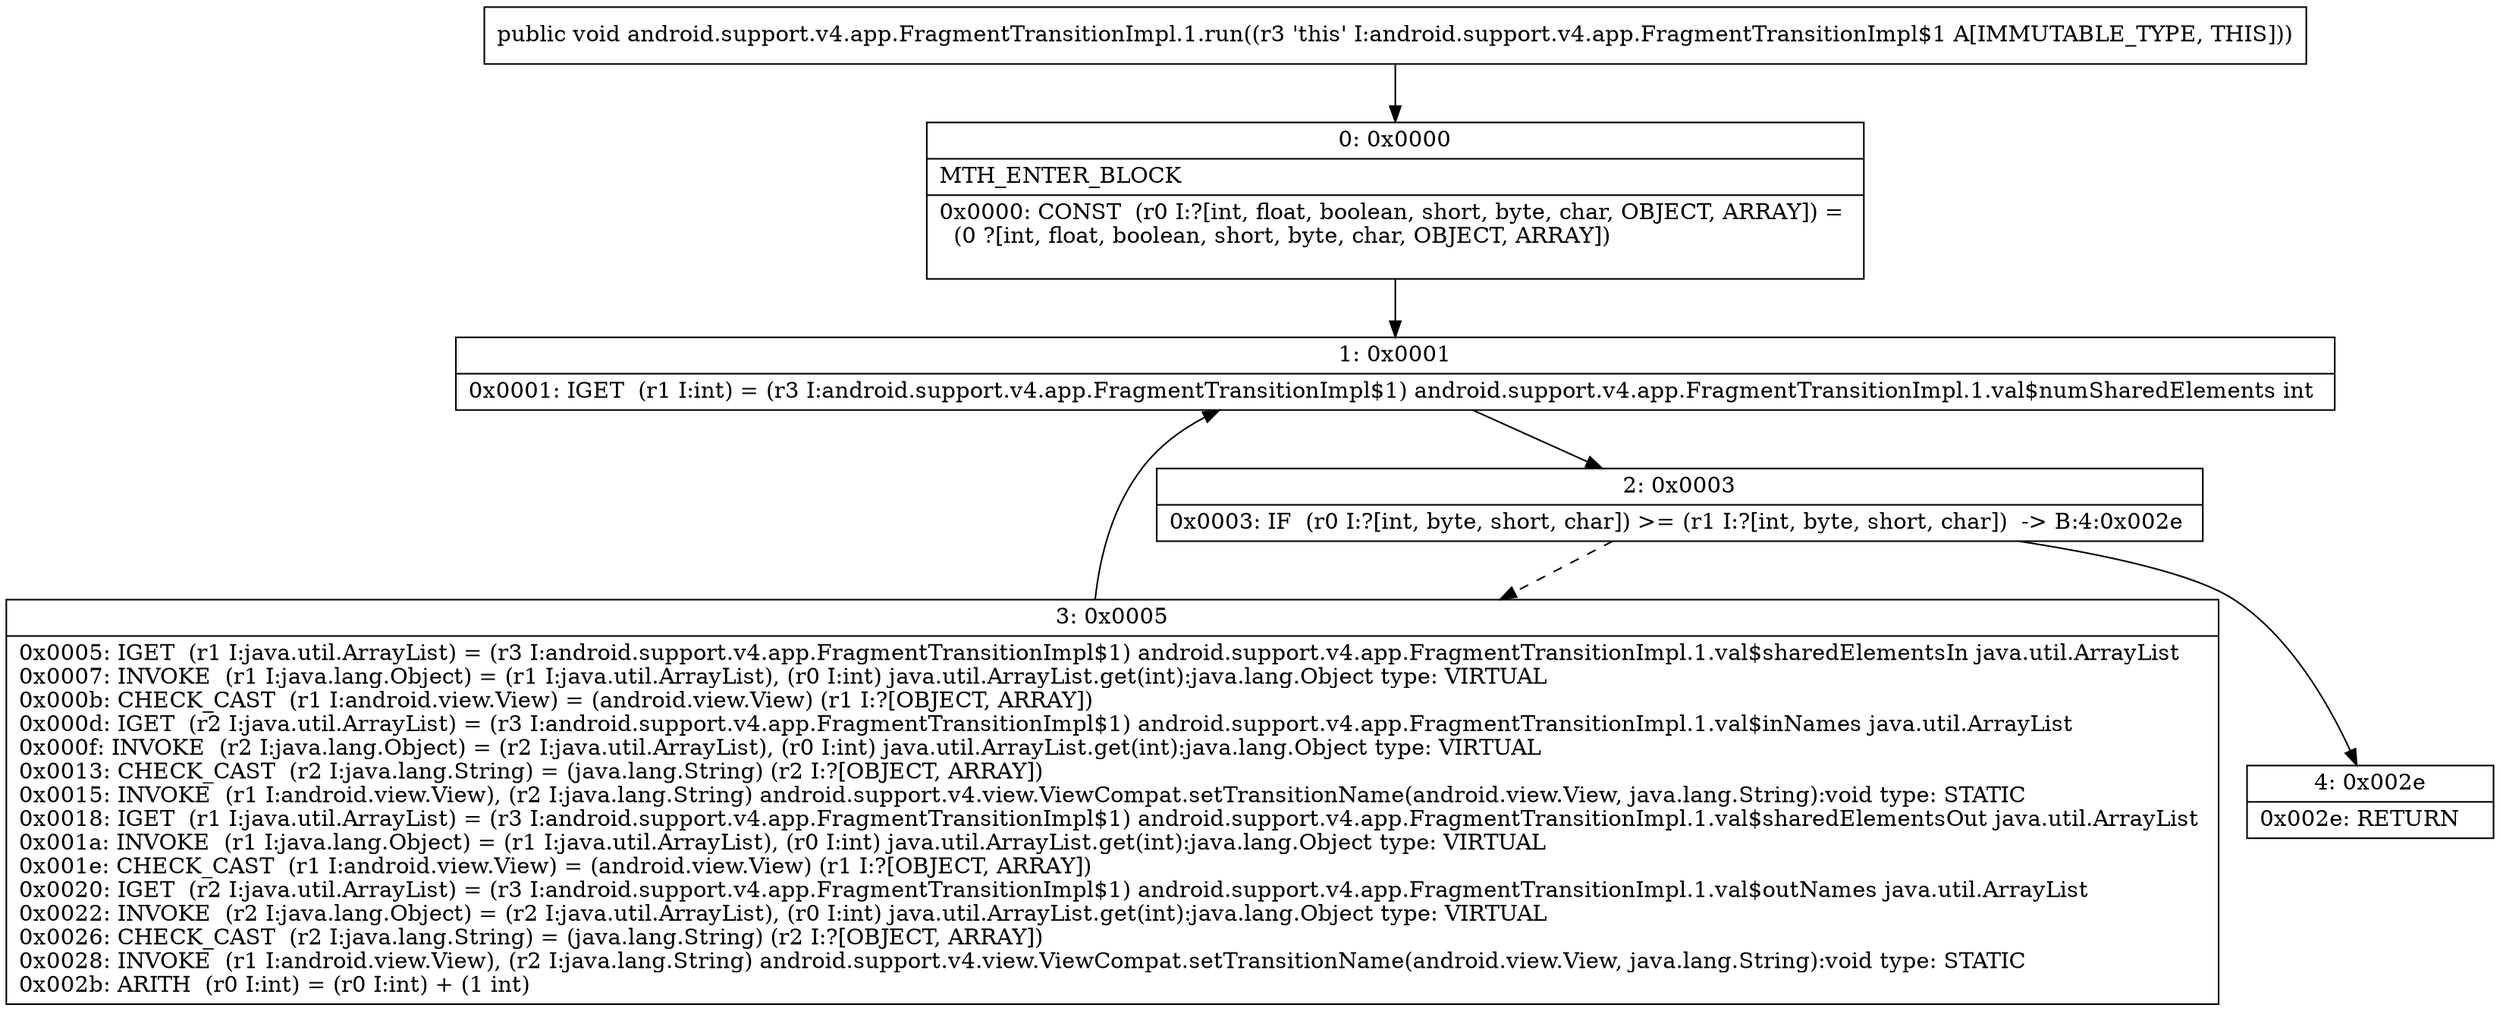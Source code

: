 digraph "CFG forandroid.support.v4.app.FragmentTransitionImpl.1.run()V" {
Node_0 [shape=record,label="{0\:\ 0x0000|MTH_ENTER_BLOCK\l|0x0000: CONST  (r0 I:?[int, float, boolean, short, byte, char, OBJECT, ARRAY]) = \l  (0 ?[int, float, boolean, short, byte, char, OBJECT, ARRAY])\l \l}"];
Node_1 [shape=record,label="{1\:\ 0x0001|0x0001: IGET  (r1 I:int) = (r3 I:android.support.v4.app.FragmentTransitionImpl$1) android.support.v4.app.FragmentTransitionImpl.1.val$numSharedElements int \l}"];
Node_2 [shape=record,label="{2\:\ 0x0003|0x0003: IF  (r0 I:?[int, byte, short, char]) \>= (r1 I:?[int, byte, short, char])  \-\> B:4:0x002e \l}"];
Node_3 [shape=record,label="{3\:\ 0x0005|0x0005: IGET  (r1 I:java.util.ArrayList) = (r3 I:android.support.v4.app.FragmentTransitionImpl$1) android.support.v4.app.FragmentTransitionImpl.1.val$sharedElementsIn java.util.ArrayList \l0x0007: INVOKE  (r1 I:java.lang.Object) = (r1 I:java.util.ArrayList), (r0 I:int) java.util.ArrayList.get(int):java.lang.Object type: VIRTUAL \l0x000b: CHECK_CAST  (r1 I:android.view.View) = (android.view.View) (r1 I:?[OBJECT, ARRAY]) \l0x000d: IGET  (r2 I:java.util.ArrayList) = (r3 I:android.support.v4.app.FragmentTransitionImpl$1) android.support.v4.app.FragmentTransitionImpl.1.val$inNames java.util.ArrayList \l0x000f: INVOKE  (r2 I:java.lang.Object) = (r2 I:java.util.ArrayList), (r0 I:int) java.util.ArrayList.get(int):java.lang.Object type: VIRTUAL \l0x0013: CHECK_CAST  (r2 I:java.lang.String) = (java.lang.String) (r2 I:?[OBJECT, ARRAY]) \l0x0015: INVOKE  (r1 I:android.view.View), (r2 I:java.lang.String) android.support.v4.view.ViewCompat.setTransitionName(android.view.View, java.lang.String):void type: STATIC \l0x0018: IGET  (r1 I:java.util.ArrayList) = (r3 I:android.support.v4.app.FragmentTransitionImpl$1) android.support.v4.app.FragmentTransitionImpl.1.val$sharedElementsOut java.util.ArrayList \l0x001a: INVOKE  (r1 I:java.lang.Object) = (r1 I:java.util.ArrayList), (r0 I:int) java.util.ArrayList.get(int):java.lang.Object type: VIRTUAL \l0x001e: CHECK_CAST  (r1 I:android.view.View) = (android.view.View) (r1 I:?[OBJECT, ARRAY]) \l0x0020: IGET  (r2 I:java.util.ArrayList) = (r3 I:android.support.v4.app.FragmentTransitionImpl$1) android.support.v4.app.FragmentTransitionImpl.1.val$outNames java.util.ArrayList \l0x0022: INVOKE  (r2 I:java.lang.Object) = (r2 I:java.util.ArrayList), (r0 I:int) java.util.ArrayList.get(int):java.lang.Object type: VIRTUAL \l0x0026: CHECK_CAST  (r2 I:java.lang.String) = (java.lang.String) (r2 I:?[OBJECT, ARRAY]) \l0x0028: INVOKE  (r1 I:android.view.View), (r2 I:java.lang.String) android.support.v4.view.ViewCompat.setTransitionName(android.view.View, java.lang.String):void type: STATIC \l0x002b: ARITH  (r0 I:int) = (r0 I:int) + (1 int) \l}"];
Node_4 [shape=record,label="{4\:\ 0x002e|0x002e: RETURN   \l}"];
MethodNode[shape=record,label="{public void android.support.v4.app.FragmentTransitionImpl.1.run((r3 'this' I:android.support.v4.app.FragmentTransitionImpl$1 A[IMMUTABLE_TYPE, THIS])) }"];
MethodNode -> Node_0;
Node_0 -> Node_1;
Node_1 -> Node_2;
Node_2 -> Node_3[style=dashed];
Node_2 -> Node_4;
Node_3 -> Node_1;
}


